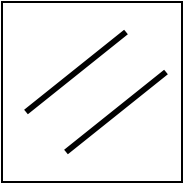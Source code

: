 <mxfile version="20.7.4" type="device"><diagram id="54T-roG1KQJu4MbjeIv1" name="Страница 1"><mxGraphModel dx="270" dy="191" grid="1" gridSize="10" guides="1" tooltips="1" connect="1" arrows="1" fold="1" page="1" pageScale="1" pageWidth="827" pageHeight="1169" math="0" shadow="0"><root><mxCell id="0"/><mxCell id="1" parent="0"/><mxCell id="-ipajAa1rnXLumn3CqzY-12" value="" style="whiteSpace=wrap;html=1;aspect=fixed;fillColor=none;" vertex="1" parent="1"><mxGeometry x="338" y="325" width="90" height="90" as="geometry"/></mxCell><mxCell id="-ipajAa1rnXLumn3CqzY-29" value="" style="endArrow=none;html=1;rounded=0;strokeWidth=3;" edge="1" parent="1"><mxGeometry width="50" height="50" relative="1" as="geometry"><mxPoint x="350" y="380" as="sourcePoint"/><mxPoint x="400" y="340" as="targetPoint"/></mxGeometry></mxCell><mxCell id="-ipajAa1rnXLumn3CqzY-38" value="" style="endArrow=none;html=1;rounded=0;strokeWidth=3;" edge="1" parent="1"><mxGeometry width="50" height="50" relative="1" as="geometry"><mxPoint x="370" y="400" as="sourcePoint"/><mxPoint x="420" y="360" as="targetPoint"/></mxGeometry></mxCell></root></mxGraphModel></diagram></mxfile>